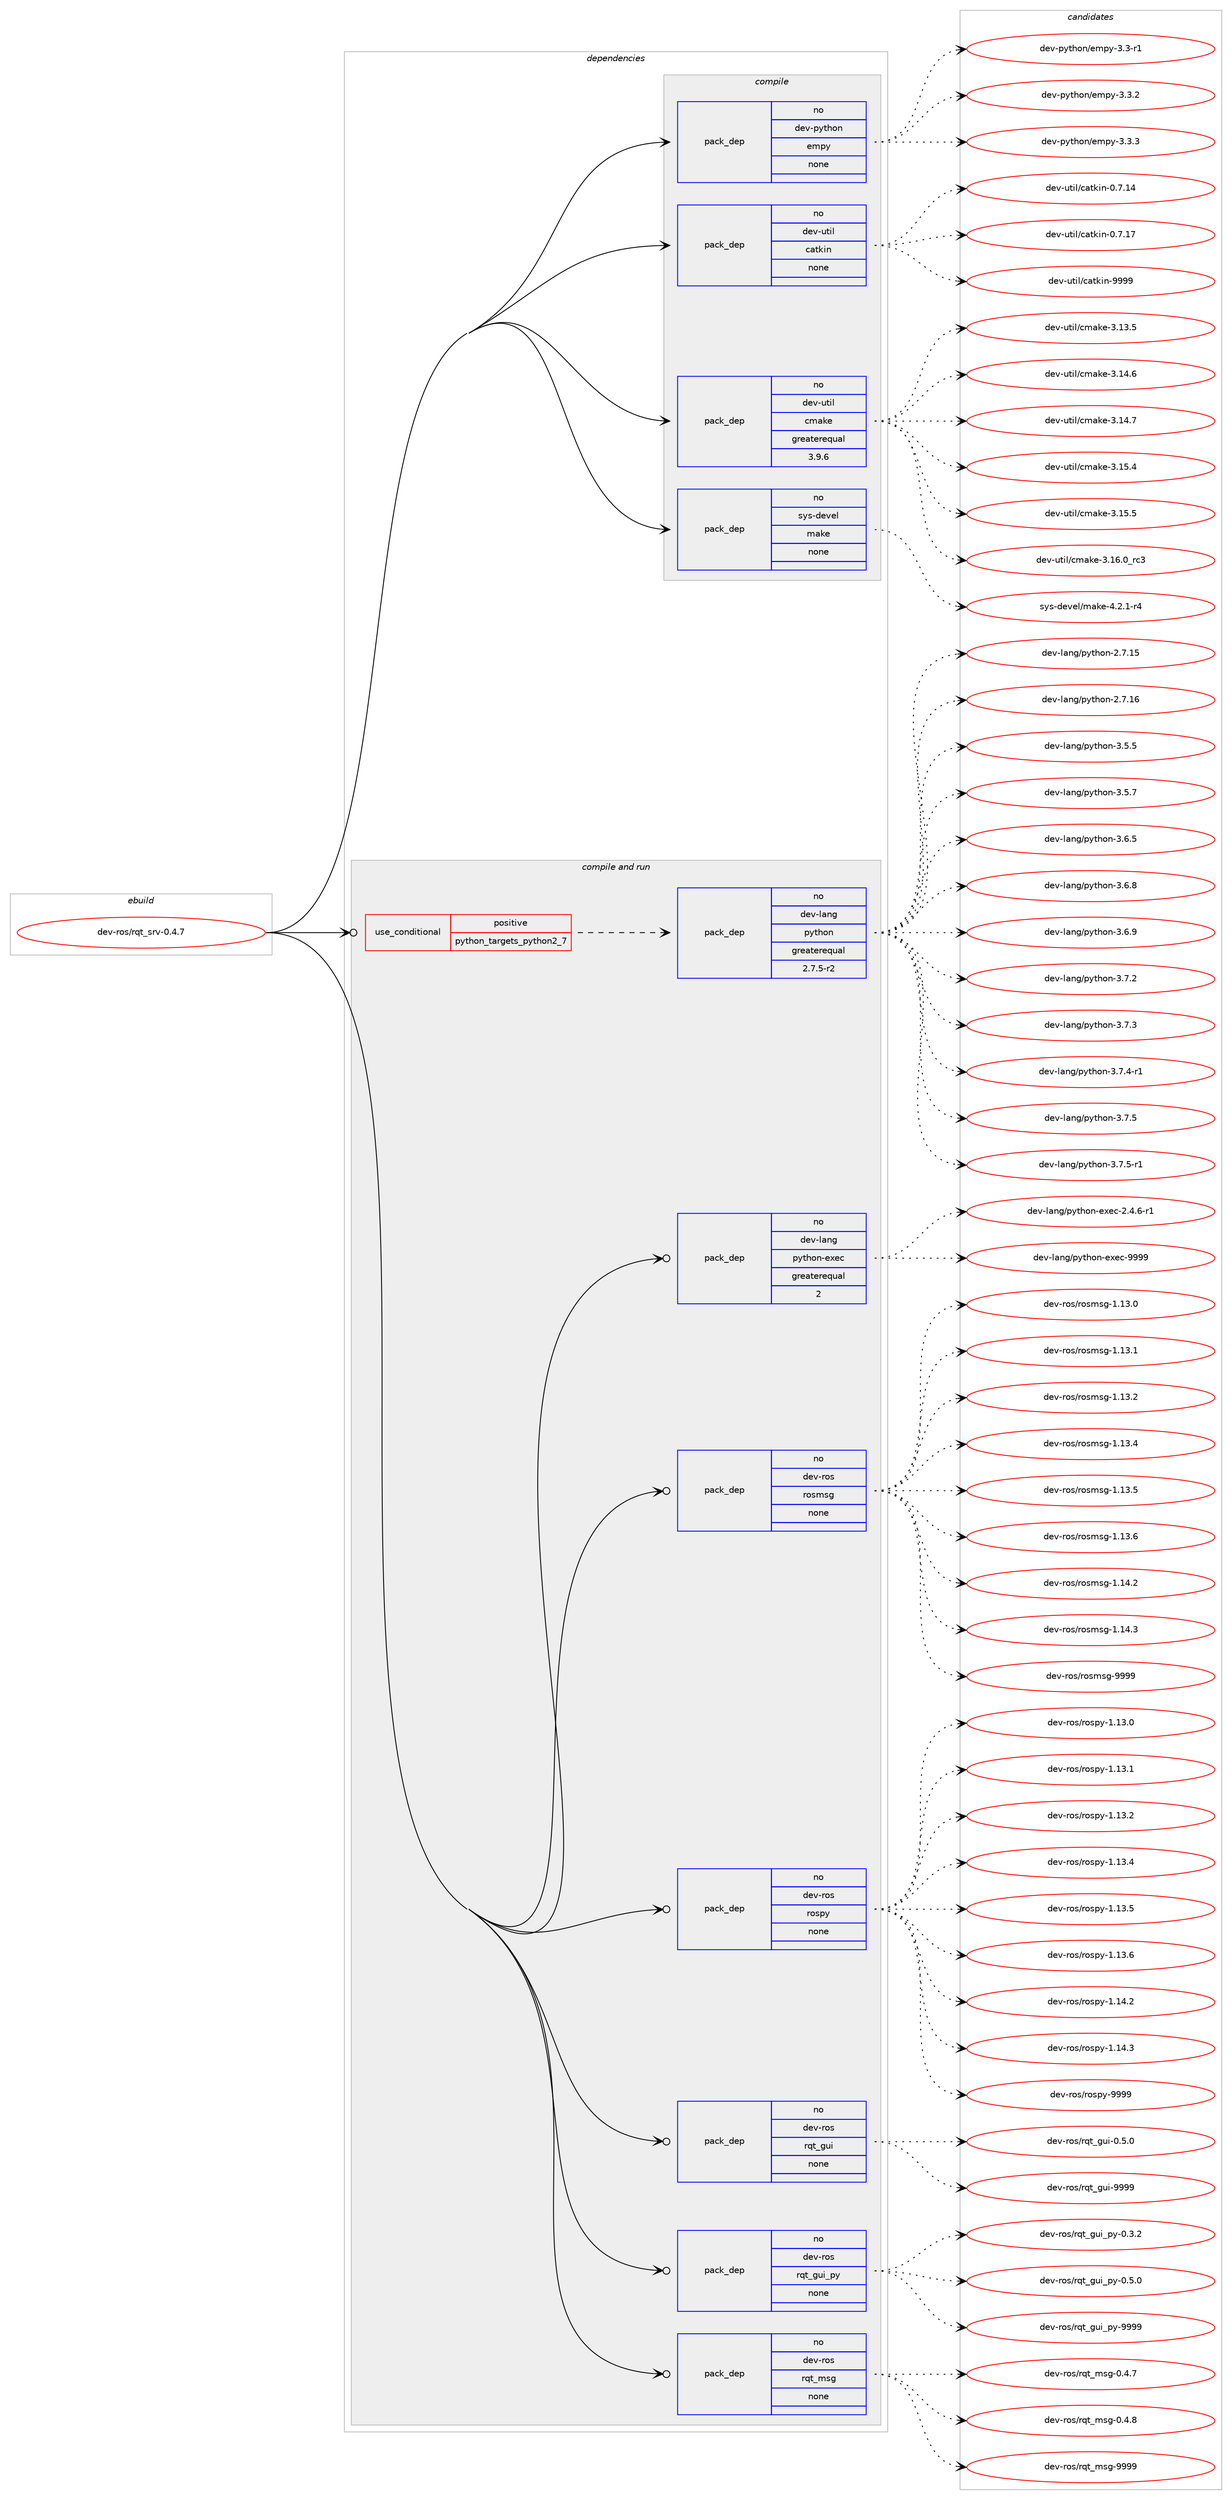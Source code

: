 digraph prolog {

# *************
# Graph options
# *************

newrank=true;
concentrate=true;
compound=true;
graph [rankdir=LR,fontname=Helvetica,fontsize=10,ranksep=1.5];#, ranksep=2.5, nodesep=0.2];
edge  [arrowhead=vee];
node  [fontname=Helvetica,fontsize=10];

# **********
# The ebuild
# **********

subgraph cluster_leftcol {
color=gray;
rank=same;
label=<<i>ebuild</i>>;
id [label="dev-ros/rqt_srv-0.4.7", color=red, width=4, href="../dev-ros/rqt_srv-0.4.7.svg"];
}

# ****************
# The dependencies
# ****************

subgraph cluster_midcol {
color=gray;
label=<<i>dependencies</i>>;
subgraph cluster_compile {
fillcolor="#eeeeee";
style=filled;
label=<<i>compile</i>>;
subgraph pack499116 {
dependency666354 [label=<<TABLE BORDER="0" CELLBORDER="1" CELLSPACING="0" CELLPADDING="4" WIDTH="220"><TR><TD ROWSPAN="6" CELLPADDING="30">pack_dep</TD></TR><TR><TD WIDTH="110">no</TD></TR><TR><TD>dev-python</TD></TR><TR><TD>empy</TD></TR><TR><TD>none</TD></TR><TR><TD></TD></TR></TABLE>>, shape=none, color=blue];
}
id:e -> dependency666354:w [weight=20,style="solid",arrowhead="vee"];
subgraph pack499117 {
dependency666355 [label=<<TABLE BORDER="0" CELLBORDER="1" CELLSPACING="0" CELLPADDING="4" WIDTH="220"><TR><TD ROWSPAN="6" CELLPADDING="30">pack_dep</TD></TR><TR><TD WIDTH="110">no</TD></TR><TR><TD>dev-util</TD></TR><TR><TD>catkin</TD></TR><TR><TD>none</TD></TR><TR><TD></TD></TR></TABLE>>, shape=none, color=blue];
}
id:e -> dependency666355:w [weight=20,style="solid",arrowhead="vee"];
subgraph pack499118 {
dependency666356 [label=<<TABLE BORDER="0" CELLBORDER="1" CELLSPACING="0" CELLPADDING="4" WIDTH="220"><TR><TD ROWSPAN="6" CELLPADDING="30">pack_dep</TD></TR><TR><TD WIDTH="110">no</TD></TR><TR><TD>dev-util</TD></TR><TR><TD>cmake</TD></TR><TR><TD>greaterequal</TD></TR><TR><TD>3.9.6</TD></TR></TABLE>>, shape=none, color=blue];
}
id:e -> dependency666356:w [weight=20,style="solid",arrowhead="vee"];
subgraph pack499119 {
dependency666357 [label=<<TABLE BORDER="0" CELLBORDER="1" CELLSPACING="0" CELLPADDING="4" WIDTH="220"><TR><TD ROWSPAN="6" CELLPADDING="30">pack_dep</TD></TR><TR><TD WIDTH="110">no</TD></TR><TR><TD>sys-devel</TD></TR><TR><TD>make</TD></TR><TR><TD>none</TD></TR><TR><TD></TD></TR></TABLE>>, shape=none, color=blue];
}
id:e -> dependency666357:w [weight=20,style="solid",arrowhead="vee"];
}
subgraph cluster_compileandrun {
fillcolor="#eeeeee";
style=filled;
label=<<i>compile and run</i>>;
subgraph cond155332 {
dependency666358 [label=<<TABLE BORDER="0" CELLBORDER="1" CELLSPACING="0" CELLPADDING="4"><TR><TD ROWSPAN="3" CELLPADDING="10">use_conditional</TD></TR><TR><TD>positive</TD></TR><TR><TD>python_targets_python2_7</TD></TR></TABLE>>, shape=none, color=red];
subgraph pack499120 {
dependency666359 [label=<<TABLE BORDER="0" CELLBORDER="1" CELLSPACING="0" CELLPADDING="4" WIDTH="220"><TR><TD ROWSPAN="6" CELLPADDING="30">pack_dep</TD></TR><TR><TD WIDTH="110">no</TD></TR><TR><TD>dev-lang</TD></TR><TR><TD>python</TD></TR><TR><TD>greaterequal</TD></TR><TR><TD>2.7.5-r2</TD></TR></TABLE>>, shape=none, color=blue];
}
dependency666358:e -> dependency666359:w [weight=20,style="dashed",arrowhead="vee"];
}
id:e -> dependency666358:w [weight=20,style="solid",arrowhead="odotvee"];
subgraph pack499121 {
dependency666360 [label=<<TABLE BORDER="0" CELLBORDER="1" CELLSPACING="0" CELLPADDING="4" WIDTH="220"><TR><TD ROWSPAN="6" CELLPADDING="30">pack_dep</TD></TR><TR><TD WIDTH="110">no</TD></TR><TR><TD>dev-lang</TD></TR><TR><TD>python-exec</TD></TR><TR><TD>greaterequal</TD></TR><TR><TD>2</TD></TR></TABLE>>, shape=none, color=blue];
}
id:e -> dependency666360:w [weight=20,style="solid",arrowhead="odotvee"];
subgraph pack499122 {
dependency666361 [label=<<TABLE BORDER="0" CELLBORDER="1" CELLSPACING="0" CELLPADDING="4" WIDTH="220"><TR><TD ROWSPAN="6" CELLPADDING="30">pack_dep</TD></TR><TR><TD WIDTH="110">no</TD></TR><TR><TD>dev-ros</TD></TR><TR><TD>rosmsg</TD></TR><TR><TD>none</TD></TR><TR><TD></TD></TR></TABLE>>, shape=none, color=blue];
}
id:e -> dependency666361:w [weight=20,style="solid",arrowhead="odotvee"];
subgraph pack499123 {
dependency666362 [label=<<TABLE BORDER="0" CELLBORDER="1" CELLSPACING="0" CELLPADDING="4" WIDTH="220"><TR><TD ROWSPAN="6" CELLPADDING="30">pack_dep</TD></TR><TR><TD WIDTH="110">no</TD></TR><TR><TD>dev-ros</TD></TR><TR><TD>rospy</TD></TR><TR><TD>none</TD></TR><TR><TD></TD></TR></TABLE>>, shape=none, color=blue];
}
id:e -> dependency666362:w [weight=20,style="solid",arrowhead="odotvee"];
subgraph pack499124 {
dependency666363 [label=<<TABLE BORDER="0" CELLBORDER="1" CELLSPACING="0" CELLPADDING="4" WIDTH="220"><TR><TD ROWSPAN="6" CELLPADDING="30">pack_dep</TD></TR><TR><TD WIDTH="110">no</TD></TR><TR><TD>dev-ros</TD></TR><TR><TD>rqt_gui</TD></TR><TR><TD>none</TD></TR><TR><TD></TD></TR></TABLE>>, shape=none, color=blue];
}
id:e -> dependency666363:w [weight=20,style="solid",arrowhead="odotvee"];
subgraph pack499125 {
dependency666364 [label=<<TABLE BORDER="0" CELLBORDER="1" CELLSPACING="0" CELLPADDING="4" WIDTH="220"><TR><TD ROWSPAN="6" CELLPADDING="30">pack_dep</TD></TR><TR><TD WIDTH="110">no</TD></TR><TR><TD>dev-ros</TD></TR><TR><TD>rqt_gui_py</TD></TR><TR><TD>none</TD></TR><TR><TD></TD></TR></TABLE>>, shape=none, color=blue];
}
id:e -> dependency666364:w [weight=20,style="solid",arrowhead="odotvee"];
subgraph pack499126 {
dependency666365 [label=<<TABLE BORDER="0" CELLBORDER="1" CELLSPACING="0" CELLPADDING="4" WIDTH="220"><TR><TD ROWSPAN="6" CELLPADDING="30">pack_dep</TD></TR><TR><TD WIDTH="110">no</TD></TR><TR><TD>dev-ros</TD></TR><TR><TD>rqt_msg</TD></TR><TR><TD>none</TD></TR><TR><TD></TD></TR></TABLE>>, shape=none, color=blue];
}
id:e -> dependency666365:w [weight=20,style="solid",arrowhead="odotvee"];
}
subgraph cluster_run {
fillcolor="#eeeeee";
style=filled;
label=<<i>run</i>>;
}
}

# **************
# The candidates
# **************

subgraph cluster_choices {
rank=same;
color=gray;
label=<<i>candidates</i>>;

subgraph choice499116 {
color=black;
nodesep=1;
choice1001011184511212111610411111047101109112121455146514511449 [label="dev-python/empy-3.3-r1", color=red, width=4,href="../dev-python/empy-3.3-r1.svg"];
choice1001011184511212111610411111047101109112121455146514650 [label="dev-python/empy-3.3.2", color=red, width=4,href="../dev-python/empy-3.3.2.svg"];
choice1001011184511212111610411111047101109112121455146514651 [label="dev-python/empy-3.3.3", color=red, width=4,href="../dev-python/empy-3.3.3.svg"];
dependency666354:e -> choice1001011184511212111610411111047101109112121455146514511449:w [style=dotted,weight="100"];
dependency666354:e -> choice1001011184511212111610411111047101109112121455146514650:w [style=dotted,weight="100"];
dependency666354:e -> choice1001011184511212111610411111047101109112121455146514651:w [style=dotted,weight="100"];
}
subgraph choice499117 {
color=black;
nodesep=1;
choice1001011184511711610510847999711610710511045484655464952 [label="dev-util/catkin-0.7.14", color=red, width=4,href="../dev-util/catkin-0.7.14.svg"];
choice1001011184511711610510847999711610710511045484655464955 [label="dev-util/catkin-0.7.17", color=red, width=4,href="../dev-util/catkin-0.7.17.svg"];
choice100101118451171161051084799971161071051104557575757 [label="dev-util/catkin-9999", color=red, width=4,href="../dev-util/catkin-9999.svg"];
dependency666355:e -> choice1001011184511711610510847999711610710511045484655464952:w [style=dotted,weight="100"];
dependency666355:e -> choice1001011184511711610510847999711610710511045484655464955:w [style=dotted,weight="100"];
dependency666355:e -> choice100101118451171161051084799971161071051104557575757:w [style=dotted,weight="100"];
}
subgraph choice499118 {
color=black;
nodesep=1;
choice1001011184511711610510847991099710710145514649514653 [label="dev-util/cmake-3.13.5", color=red, width=4,href="../dev-util/cmake-3.13.5.svg"];
choice1001011184511711610510847991099710710145514649524654 [label="dev-util/cmake-3.14.6", color=red, width=4,href="../dev-util/cmake-3.14.6.svg"];
choice1001011184511711610510847991099710710145514649524655 [label="dev-util/cmake-3.14.7", color=red, width=4,href="../dev-util/cmake-3.14.7.svg"];
choice1001011184511711610510847991099710710145514649534652 [label="dev-util/cmake-3.15.4", color=red, width=4,href="../dev-util/cmake-3.15.4.svg"];
choice1001011184511711610510847991099710710145514649534653 [label="dev-util/cmake-3.15.5", color=red, width=4,href="../dev-util/cmake-3.15.5.svg"];
choice1001011184511711610510847991099710710145514649544648951149951 [label="dev-util/cmake-3.16.0_rc3", color=red, width=4,href="../dev-util/cmake-3.16.0_rc3.svg"];
dependency666356:e -> choice1001011184511711610510847991099710710145514649514653:w [style=dotted,weight="100"];
dependency666356:e -> choice1001011184511711610510847991099710710145514649524654:w [style=dotted,weight="100"];
dependency666356:e -> choice1001011184511711610510847991099710710145514649524655:w [style=dotted,weight="100"];
dependency666356:e -> choice1001011184511711610510847991099710710145514649534652:w [style=dotted,weight="100"];
dependency666356:e -> choice1001011184511711610510847991099710710145514649534653:w [style=dotted,weight="100"];
dependency666356:e -> choice1001011184511711610510847991099710710145514649544648951149951:w [style=dotted,weight="100"];
}
subgraph choice499119 {
color=black;
nodesep=1;
choice1151211154510010111810110847109971071014552465046494511452 [label="sys-devel/make-4.2.1-r4", color=red, width=4,href="../sys-devel/make-4.2.1-r4.svg"];
dependency666357:e -> choice1151211154510010111810110847109971071014552465046494511452:w [style=dotted,weight="100"];
}
subgraph choice499120 {
color=black;
nodesep=1;
choice10010111845108971101034711212111610411111045504655464953 [label="dev-lang/python-2.7.15", color=red, width=4,href="../dev-lang/python-2.7.15.svg"];
choice10010111845108971101034711212111610411111045504655464954 [label="dev-lang/python-2.7.16", color=red, width=4,href="../dev-lang/python-2.7.16.svg"];
choice100101118451089711010347112121116104111110455146534653 [label="dev-lang/python-3.5.5", color=red, width=4,href="../dev-lang/python-3.5.5.svg"];
choice100101118451089711010347112121116104111110455146534655 [label="dev-lang/python-3.5.7", color=red, width=4,href="../dev-lang/python-3.5.7.svg"];
choice100101118451089711010347112121116104111110455146544653 [label="dev-lang/python-3.6.5", color=red, width=4,href="../dev-lang/python-3.6.5.svg"];
choice100101118451089711010347112121116104111110455146544656 [label="dev-lang/python-3.6.8", color=red, width=4,href="../dev-lang/python-3.6.8.svg"];
choice100101118451089711010347112121116104111110455146544657 [label="dev-lang/python-3.6.9", color=red, width=4,href="../dev-lang/python-3.6.9.svg"];
choice100101118451089711010347112121116104111110455146554650 [label="dev-lang/python-3.7.2", color=red, width=4,href="../dev-lang/python-3.7.2.svg"];
choice100101118451089711010347112121116104111110455146554651 [label="dev-lang/python-3.7.3", color=red, width=4,href="../dev-lang/python-3.7.3.svg"];
choice1001011184510897110103471121211161041111104551465546524511449 [label="dev-lang/python-3.7.4-r1", color=red, width=4,href="../dev-lang/python-3.7.4-r1.svg"];
choice100101118451089711010347112121116104111110455146554653 [label="dev-lang/python-3.7.5", color=red, width=4,href="../dev-lang/python-3.7.5.svg"];
choice1001011184510897110103471121211161041111104551465546534511449 [label="dev-lang/python-3.7.5-r1", color=red, width=4,href="../dev-lang/python-3.7.5-r1.svg"];
dependency666359:e -> choice10010111845108971101034711212111610411111045504655464953:w [style=dotted,weight="100"];
dependency666359:e -> choice10010111845108971101034711212111610411111045504655464954:w [style=dotted,weight="100"];
dependency666359:e -> choice100101118451089711010347112121116104111110455146534653:w [style=dotted,weight="100"];
dependency666359:e -> choice100101118451089711010347112121116104111110455146534655:w [style=dotted,weight="100"];
dependency666359:e -> choice100101118451089711010347112121116104111110455146544653:w [style=dotted,weight="100"];
dependency666359:e -> choice100101118451089711010347112121116104111110455146544656:w [style=dotted,weight="100"];
dependency666359:e -> choice100101118451089711010347112121116104111110455146544657:w [style=dotted,weight="100"];
dependency666359:e -> choice100101118451089711010347112121116104111110455146554650:w [style=dotted,weight="100"];
dependency666359:e -> choice100101118451089711010347112121116104111110455146554651:w [style=dotted,weight="100"];
dependency666359:e -> choice1001011184510897110103471121211161041111104551465546524511449:w [style=dotted,weight="100"];
dependency666359:e -> choice100101118451089711010347112121116104111110455146554653:w [style=dotted,weight="100"];
dependency666359:e -> choice1001011184510897110103471121211161041111104551465546534511449:w [style=dotted,weight="100"];
}
subgraph choice499121 {
color=black;
nodesep=1;
choice10010111845108971101034711212111610411111045101120101994550465246544511449 [label="dev-lang/python-exec-2.4.6-r1", color=red, width=4,href="../dev-lang/python-exec-2.4.6-r1.svg"];
choice10010111845108971101034711212111610411111045101120101994557575757 [label="dev-lang/python-exec-9999", color=red, width=4,href="../dev-lang/python-exec-9999.svg"];
dependency666360:e -> choice10010111845108971101034711212111610411111045101120101994550465246544511449:w [style=dotted,weight="100"];
dependency666360:e -> choice10010111845108971101034711212111610411111045101120101994557575757:w [style=dotted,weight="100"];
}
subgraph choice499122 {
color=black;
nodesep=1;
choice100101118451141111154711411111510911510345494649514648 [label="dev-ros/rosmsg-1.13.0", color=red, width=4,href="../dev-ros/rosmsg-1.13.0.svg"];
choice100101118451141111154711411111510911510345494649514649 [label="dev-ros/rosmsg-1.13.1", color=red, width=4,href="../dev-ros/rosmsg-1.13.1.svg"];
choice100101118451141111154711411111510911510345494649514650 [label="dev-ros/rosmsg-1.13.2", color=red, width=4,href="../dev-ros/rosmsg-1.13.2.svg"];
choice100101118451141111154711411111510911510345494649514652 [label="dev-ros/rosmsg-1.13.4", color=red, width=4,href="../dev-ros/rosmsg-1.13.4.svg"];
choice100101118451141111154711411111510911510345494649514653 [label="dev-ros/rosmsg-1.13.5", color=red, width=4,href="../dev-ros/rosmsg-1.13.5.svg"];
choice100101118451141111154711411111510911510345494649514654 [label="dev-ros/rosmsg-1.13.6", color=red, width=4,href="../dev-ros/rosmsg-1.13.6.svg"];
choice100101118451141111154711411111510911510345494649524650 [label="dev-ros/rosmsg-1.14.2", color=red, width=4,href="../dev-ros/rosmsg-1.14.2.svg"];
choice100101118451141111154711411111510911510345494649524651 [label="dev-ros/rosmsg-1.14.3", color=red, width=4,href="../dev-ros/rosmsg-1.14.3.svg"];
choice10010111845114111115471141111151091151034557575757 [label="dev-ros/rosmsg-9999", color=red, width=4,href="../dev-ros/rosmsg-9999.svg"];
dependency666361:e -> choice100101118451141111154711411111510911510345494649514648:w [style=dotted,weight="100"];
dependency666361:e -> choice100101118451141111154711411111510911510345494649514649:w [style=dotted,weight="100"];
dependency666361:e -> choice100101118451141111154711411111510911510345494649514650:w [style=dotted,weight="100"];
dependency666361:e -> choice100101118451141111154711411111510911510345494649514652:w [style=dotted,weight="100"];
dependency666361:e -> choice100101118451141111154711411111510911510345494649514653:w [style=dotted,weight="100"];
dependency666361:e -> choice100101118451141111154711411111510911510345494649514654:w [style=dotted,weight="100"];
dependency666361:e -> choice100101118451141111154711411111510911510345494649524650:w [style=dotted,weight="100"];
dependency666361:e -> choice100101118451141111154711411111510911510345494649524651:w [style=dotted,weight="100"];
dependency666361:e -> choice10010111845114111115471141111151091151034557575757:w [style=dotted,weight="100"];
}
subgraph choice499123 {
color=black;
nodesep=1;
choice100101118451141111154711411111511212145494649514648 [label="dev-ros/rospy-1.13.0", color=red, width=4,href="../dev-ros/rospy-1.13.0.svg"];
choice100101118451141111154711411111511212145494649514649 [label="dev-ros/rospy-1.13.1", color=red, width=4,href="../dev-ros/rospy-1.13.1.svg"];
choice100101118451141111154711411111511212145494649514650 [label="dev-ros/rospy-1.13.2", color=red, width=4,href="../dev-ros/rospy-1.13.2.svg"];
choice100101118451141111154711411111511212145494649514652 [label="dev-ros/rospy-1.13.4", color=red, width=4,href="../dev-ros/rospy-1.13.4.svg"];
choice100101118451141111154711411111511212145494649514653 [label="dev-ros/rospy-1.13.5", color=red, width=4,href="../dev-ros/rospy-1.13.5.svg"];
choice100101118451141111154711411111511212145494649514654 [label="dev-ros/rospy-1.13.6", color=red, width=4,href="../dev-ros/rospy-1.13.6.svg"];
choice100101118451141111154711411111511212145494649524650 [label="dev-ros/rospy-1.14.2", color=red, width=4,href="../dev-ros/rospy-1.14.2.svg"];
choice100101118451141111154711411111511212145494649524651 [label="dev-ros/rospy-1.14.3", color=red, width=4,href="../dev-ros/rospy-1.14.3.svg"];
choice10010111845114111115471141111151121214557575757 [label="dev-ros/rospy-9999", color=red, width=4,href="../dev-ros/rospy-9999.svg"];
dependency666362:e -> choice100101118451141111154711411111511212145494649514648:w [style=dotted,weight="100"];
dependency666362:e -> choice100101118451141111154711411111511212145494649514649:w [style=dotted,weight="100"];
dependency666362:e -> choice100101118451141111154711411111511212145494649514650:w [style=dotted,weight="100"];
dependency666362:e -> choice100101118451141111154711411111511212145494649514652:w [style=dotted,weight="100"];
dependency666362:e -> choice100101118451141111154711411111511212145494649514653:w [style=dotted,weight="100"];
dependency666362:e -> choice100101118451141111154711411111511212145494649514654:w [style=dotted,weight="100"];
dependency666362:e -> choice100101118451141111154711411111511212145494649524650:w [style=dotted,weight="100"];
dependency666362:e -> choice100101118451141111154711411111511212145494649524651:w [style=dotted,weight="100"];
dependency666362:e -> choice10010111845114111115471141111151121214557575757:w [style=dotted,weight="100"];
}
subgraph choice499124 {
color=black;
nodesep=1;
choice100101118451141111154711411311695103117105454846534648 [label="dev-ros/rqt_gui-0.5.0", color=red, width=4,href="../dev-ros/rqt_gui-0.5.0.svg"];
choice1001011184511411111547114113116951031171054557575757 [label="dev-ros/rqt_gui-9999", color=red, width=4,href="../dev-ros/rqt_gui-9999.svg"];
dependency666363:e -> choice100101118451141111154711411311695103117105454846534648:w [style=dotted,weight="100"];
dependency666363:e -> choice1001011184511411111547114113116951031171054557575757:w [style=dotted,weight="100"];
}
subgraph choice499125 {
color=black;
nodesep=1;
choice10010111845114111115471141131169510311710595112121454846514650 [label="dev-ros/rqt_gui_py-0.3.2", color=red, width=4,href="../dev-ros/rqt_gui_py-0.3.2.svg"];
choice10010111845114111115471141131169510311710595112121454846534648 [label="dev-ros/rqt_gui_py-0.5.0", color=red, width=4,href="../dev-ros/rqt_gui_py-0.5.0.svg"];
choice100101118451141111154711411311695103117105951121214557575757 [label="dev-ros/rqt_gui_py-9999", color=red, width=4,href="../dev-ros/rqt_gui_py-9999.svg"];
dependency666364:e -> choice10010111845114111115471141131169510311710595112121454846514650:w [style=dotted,weight="100"];
dependency666364:e -> choice10010111845114111115471141131169510311710595112121454846534648:w [style=dotted,weight="100"];
dependency666364:e -> choice100101118451141111154711411311695103117105951121214557575757:w [style=dotted,weight="100"];
}
subgraph choice499126 {
color=black;
nodesep=1;
choice100101118451141111154711411311695109115103454846524655 [label="dev-ros/rqt_msg-0.4.7", color=red, width=4,href="../dev-ros/rqt_msg-0.4.7.svg"];
choice100101118451141111154711411311695109115103454846524656 [label="dev-ros/rqt_msg-0.4.8", color=red, width=4,href="../dev-ros/rqt_msg-0.4.8.svg"];
choice1001011184511411111547114113116951091151034557575757 [label="dev-ros/rqt_msg-9999", color=red, width=4,href="../dev-ros/rqt_msg-9999.svg"];
dependency666365:e -> choice100101118451141111154711411311695109115103454846524655:w [style=dotted,weight="100"];
dependency666365:e -> choice100101118451141111154711411311695109115103454846524656:w [style=dotted,weight="100"];
dependency666365:e -> choice1001011184511411111547114113116951091151034557575757:w [style=dotted,weight="100"];
}
}

}
